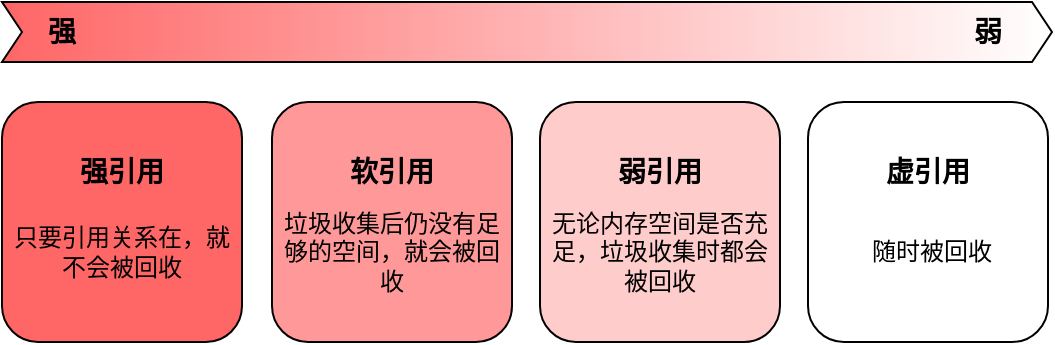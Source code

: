 <mxfile version="22.1.2" type="device">
  <diagram name="第 1 页" id="9ugmXxQEpvY31FWD7Llz">
    <mxGraphModel dx="1562" dy="909" grid="1" gridSize="10" guides="1" tooltips="1" connect="1" arrows="1" fold="1" page="1" pageScale="1" pageWidth="827" pageHeight="1169" math="0" shadow="0">
      <root>
        <mxCell id="0" />
        <mxCell id="1" parent="0" />
        <mxCell id="OL_Xt2Pnlh9DrkyQYXxn-3" value="" style="rounded=1;whiteSpace=wrap;html=1;fillColor=#FF6666;fontStyle=1" parent="1" vertex="1">
          <mxGeometry x="185" y="340" width="120" height="120" as="geometry" />
        </mxCell>
        <mxCell id="OL_Xt2Pnlh9DrkyQYXxn-4" value="" style="rounded=1;whiteSpace=wrap;html=1;fillColor=#FF9999;fontStyle=1" parent="1" vertex="1">
          <mxGeometry x="320" y="340" width="120" height="120" as="geometry" />
        </mxCell>
        <mxCell id="OL_Xt2Pnlh9DrkyQYXxn-5" value="" style="rounded=1;whiteSpace=wrap;html=1;fillColor=#FFCCCC;fontStyle=1" parent="1" vertex="1">
          <mxGeometry x="454" y="340" width="120" height="120" as="geometry" />
        </mxCell>
        <mxCell id="OL_Xt2Pnlh9DrkyQYXxn-6" value="" style="rounded=1;whiteSpace=wrap;html=1;fontStyle=1" parent="1" vertex="1">
          <mxGeometry x="588" y="340" width="120" height="120" as="geometry" />
        </mxCell>
        <mxCell id="OL_Xt2Pnlh9DrkyQYXxn-7" value="强引用" style="text;html=1;strokeColor=none;fillColor=none;align=center;verticalAlign=middle;whiteSpace=wrap;rounded=0;fontStyle=1;fontSize=14;" parent="1" vertex="1">
          <mxGeometry x="215" y="360" width="60" height="30" as="geometry" />
        </mxCell>
        <mxCell id="OL_Xt2Pnlh9DrkyQYXxn-8" value="只要引用关系在，就不会被回收" style="text;html=1;strokeColor=none;fillColor=none;align=center;verticalAlign=middle;whiteSpace=wrap;rounded=0;" parent="1" vertex="1">
          <mxGeometry x="185" y="400" width="120" height="30" as="geometry" />
        </mxCell>
        <mxCell id="OL_Xt2Pnlh9DrkyQYXxn-9" value="软引用" style="text;html=1;strokeColor=none;fillColor=none;align=center;verticalAlign=middle;whiteSpace=wrap;rounded=0;fontStyle=1;fontSize=14;" parent="1" vertex="1">
          <mxGeometry x="350" y="360" width="60" height="30" as="geometry" />
        </mxCell>
        <mxCell id="OL_Xt2Pnlh9DrkyQYXxn-10" value="弱引用" style="text;html=1;strokeColor=none;fillColor=none;align=center;verticalAlign=middle;whiteSpace=wrap;rounded=0;fontStyle=1;fontSize=14;" parent="1" vertex="1">
          <mxGeometry x="484" y="360" width="60" height="30" as="geometry" />
        </mxCell>
        <mxCell id="OL_Xt2Pnlh9DrkyQYXxn-11" value="虚引用" style="text;html=1;strokeColor=none;fillColor=none;align=center;verticalAlign=middle;whiteSpace=wrap;rounded=0;fontStyle=1;fontSize=14;" parent="1" vertex="1">
          <mxGeometry x="618" y="360" width="60" height="30" as="geometry" />
        </mxCell>
        <mxCell id="OL_Xt2Pnlh9DrkyQYXxn-12" value="垃圾收集后仍没有足够的空间，就会被回收" style="text;html=1;strokeColor=none;fillColor=none;align=center;verticalAlign=middle;whiteSpace=wrap;rounded=0;" parent="1" vertex="1">
          <mxGeometry x="320" y="400" width="120" height="30" as="geometry" />
        </mxCell>
        <mxCell id="OL_Xt2Pnlh9DrkyQYXxn-13" value="无论内存空间是否充足，垃圾收集时都会被回收" style="text;html=1;strokeColor=none;fillColor=none;align=center;verticalAlign=middle;whiteSpace=wrap;rounded=0;" parent="1" vertex="1">
          <mxGeometry x="459" y="400" width="110" height="30" as="geometry" />
        </mxCell>
        <mxCell id="OL_Xt2Pnlh9DrkyQYXxn-14" value="随时被回收" style="text;html=1;strokeColor=none;fillColor=none;align=center;verticalAlign=middle;whiteSpace=wrap;rounded=0;" parent="1" vertex="1">
          <mxGeometry x="600" y="400" width="100" height="30" as="geometry" />
        </mxCell>
        <mxCell id="OL_Xt2Pnlh9DrkyQYXxn-19" value="" style="html=1;shadow=0;dashed=0;align=center;verticalAlign=middle;shape=mxgraph.arrows2.arrow;dy=0;dx=10;notch=10;gradientColor=#FF6666;gradientDirection=west;" parent="1" vertex="1">
          <mxGeometry x="185" y="290" width="525" height="30" as="geometry" />
        </mxCell>
        <mxCell id="OL_Xt2Pnlh9DrkyQYXxn-20" value="强" style="text;html=1;strokeColor=none;fillColor=none;align=center;verticalAlign=middle;whiteSpace=wrap;rounded=0;fontStyle=1;fontSize=14;" parent="1" vertex="1">
          <mxGeometry x="185" y="290" width="60" height="30" as="geometry" />
        </mxCell>
        <mxCell id="OL_Xt2Pnlh9DrkyQYXxn-21" value="弱" style="text;html=1;strokeColor=none;fillColor=none;align=center;verticalAlign=middle;whiteSpace=wrap;rounded=0;fontStyle=1;fontSize=14;" parent="1" vertex="1">
          <mxGeometry x="648" y="290" width="60" height="30" as="geometry" />
        </mxCell>
      </root>
    </mxGraphModel>
  </diagram>
</mxfile>
